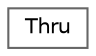 digraph "Graphical Class Hierarchy"
{
 // LATEX_PDF_SIZE
  bgcolor="transparent";
  edge [fontname=Helvetica,fontsize=10,labelfontname=Helvetica,labelfontsize=10];
  node [fontname=Helvetica,fontsize=10,shape=box,height=0.2,width=0.4];
  rankdir="LR";
  Node0 [id="Node000000",label="Thru",height=0.2,width=0.4,color="grey40", fillcolor="white", style="filled",URL="$d8/d7f/struct_thru.html",tooltip=" "];
}
